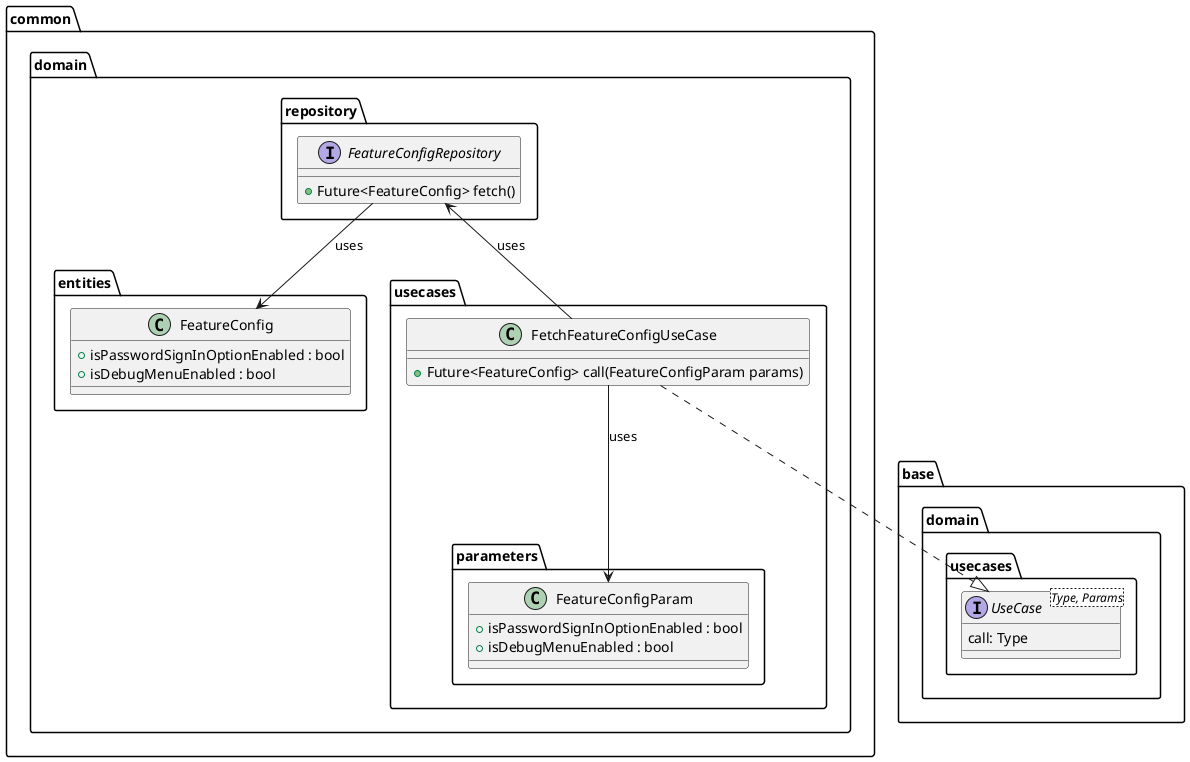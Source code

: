 @startuml feature_config_domain_layer_class_diagram.puml

package base.domain.usecases {
    interface UseCase<Type, Params> {
        call: Type
    }
}

package common.domain {
    package repository {
        interface FeatureConfigRepository {
            + Future<FeatureConfig> fetch()
        }
    }

    package entities {
        class FeatureConfig {
            + isPasswordSignInOptionEnabled : bool
            + isDebugMenuEnabled : bool
        }
    }

    package usecases {
        class FetchFeatureConfigUseCase {
            + Future<FeatureConfig> call(FeatureConfigParam params)
        }

        package parameters {
            class FeatureConfigParam {
                + isPasswordSignInOptionEnabled : bool
                + isDebugMenuEnabled : bool
            }
        }

    }
}

FetchFeatureConfigUseCase ..|> UseCase

FetchFeatureConfigUseCase -up-> FeatureConfigRepository : uses

FeatureConfigRepository --> FeatureConfig: uses

FetchFeatureConfigUseCase --> FeatureConfigParam : uses

@enduml
